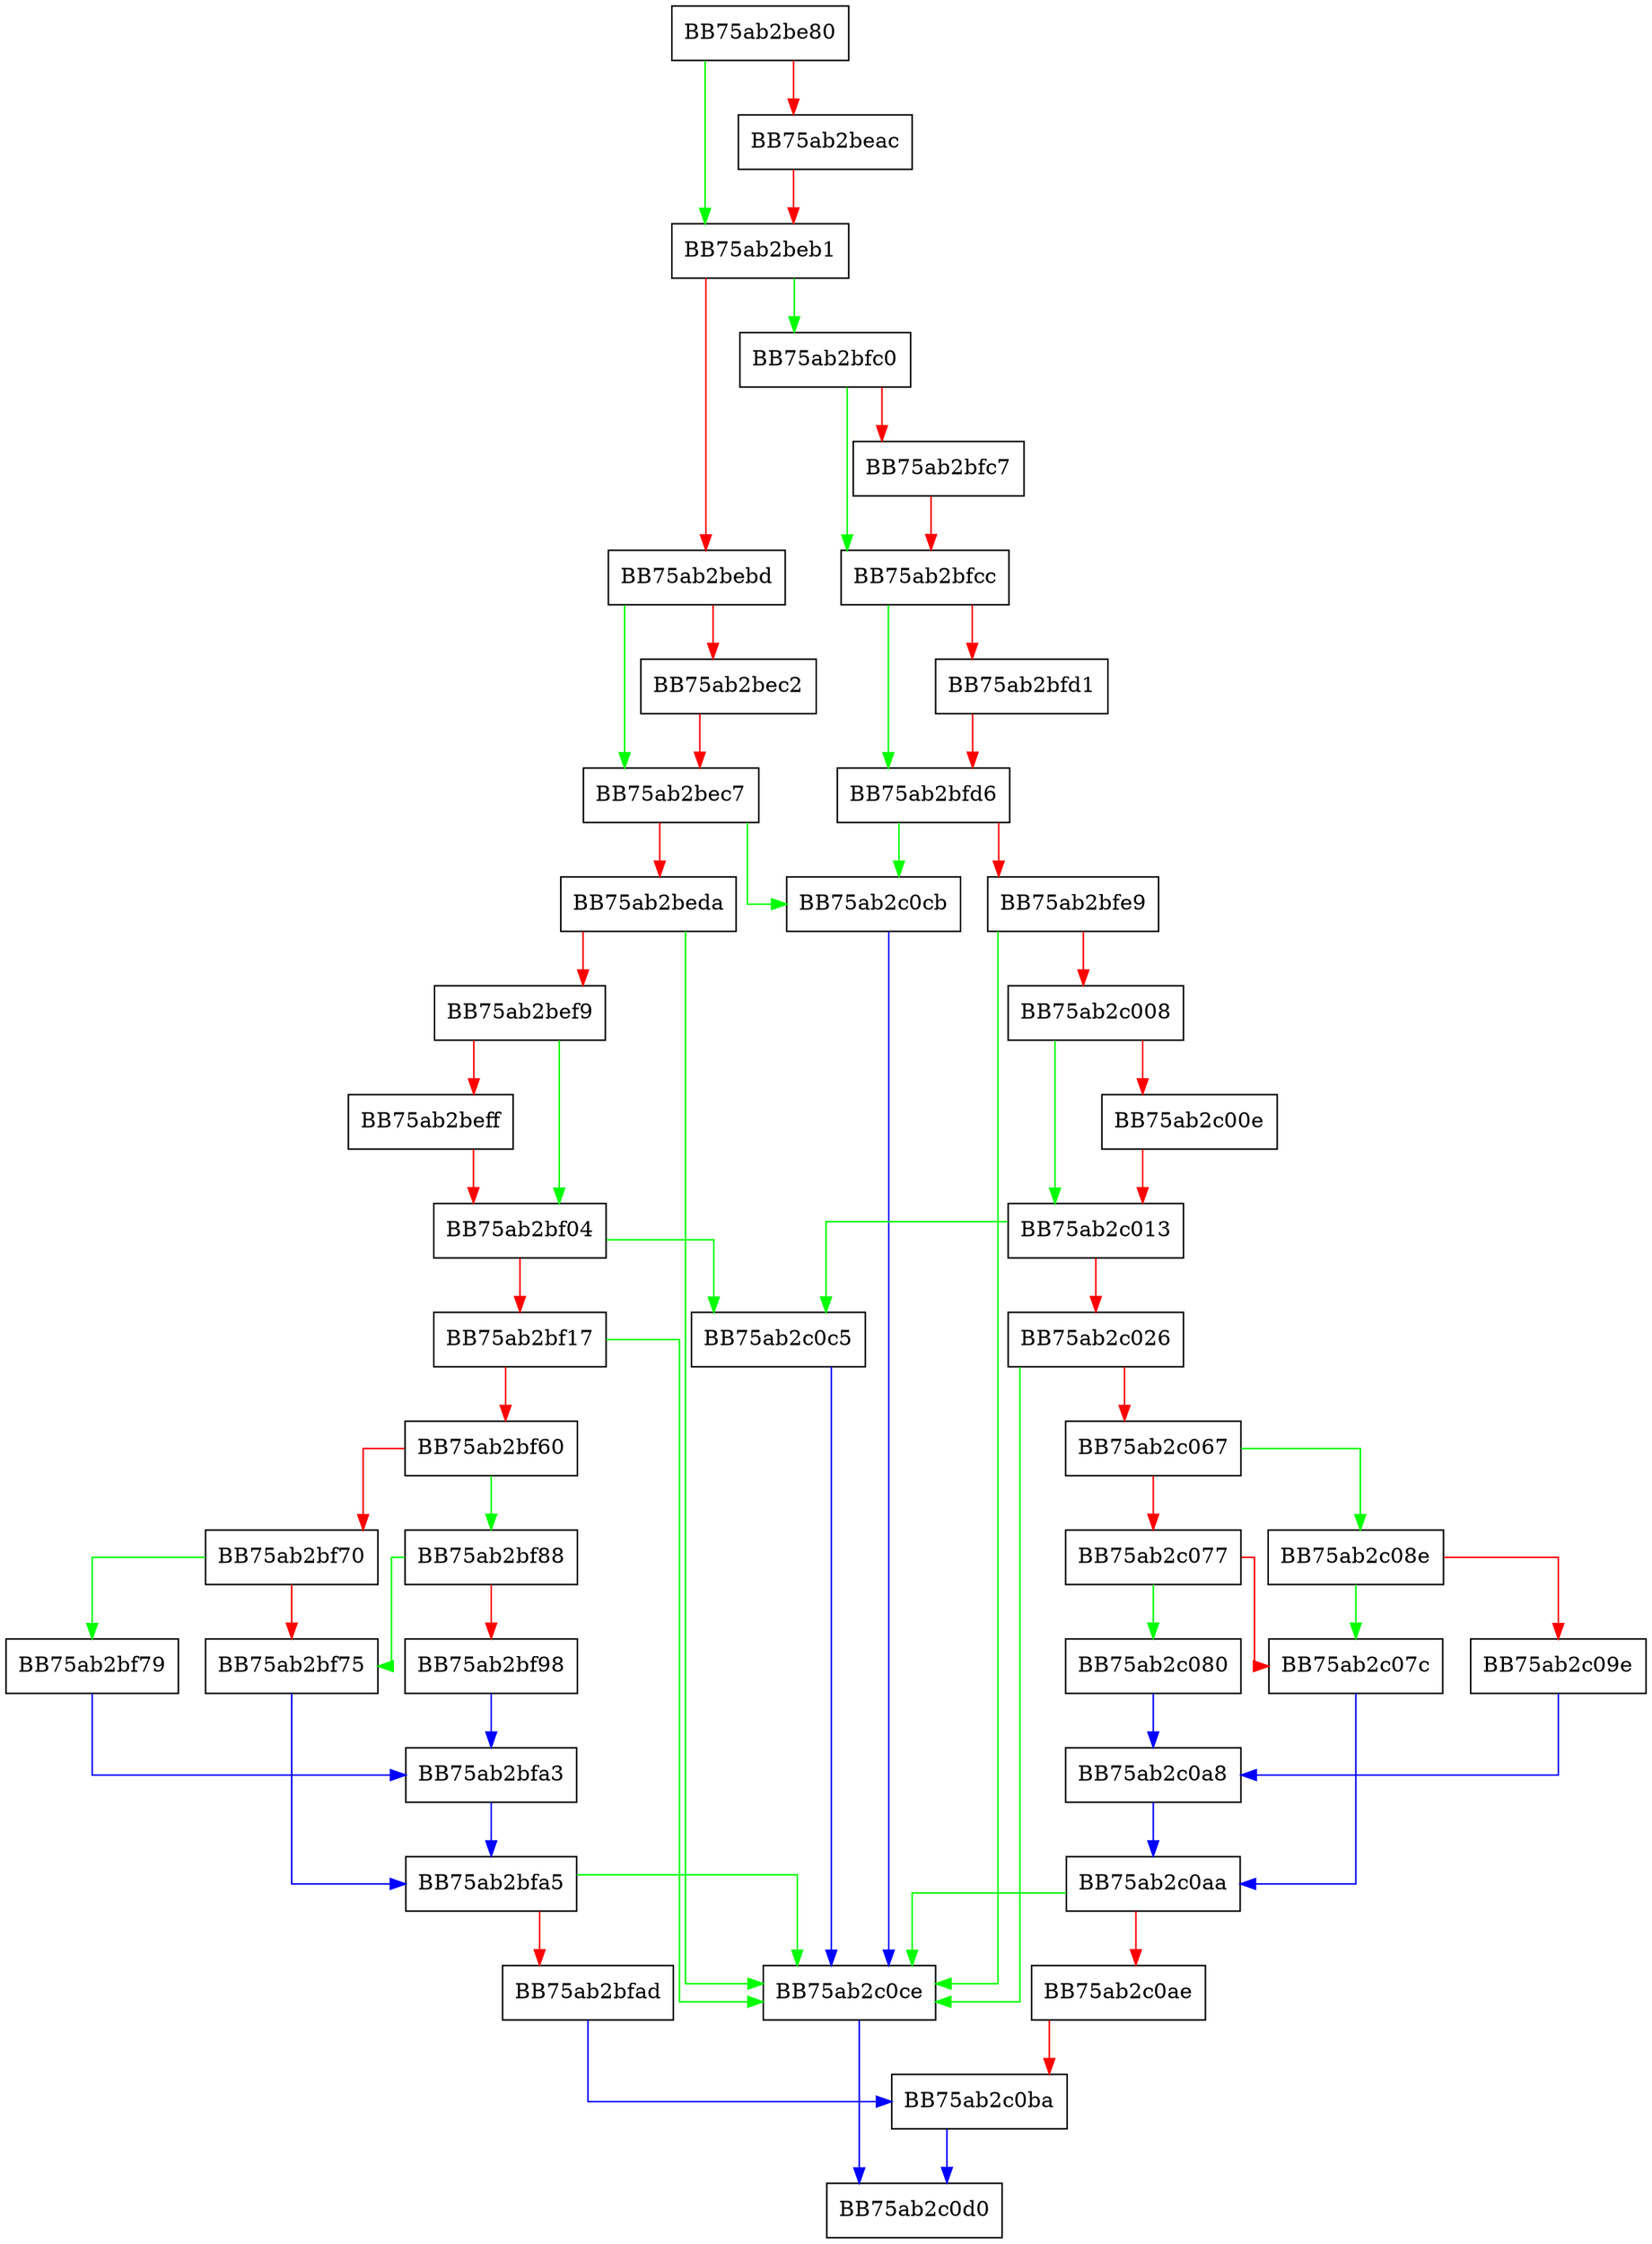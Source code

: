 digraph init {
  node [shape="box"];
  graph [splines=ortho];
  BB75ab2be80 -> BB75ab2beb1 [color="green"];
  BB75ab2be80 -> BB75ab2beac [color="red"];
  BB75ab2beac -> BB75ab2beb1 [color="red"];
  BB75ab2beb1 -> BB75ab2bfc0 [color="green"];
  BB75ab2beb1 -> BB75ab2bebd [color="red"];
  BB75ab2bebd -> BB75ab2bec7 [color="green"];
  BB75ab2bebd -> BB75ab2bec2 [color="red"];
  BB75ab2bec2 -> BB75ab2bec7 [color="red"];
  BB75ab2bec7 -> BB75ab2c0cb [color="green"];
  BB75ab2bec7 -> BB75ab2beda [color="red"];
  BB75ab2beda -> BB75ab2c0ce [color="green"];
  BB75ab2beda -> BB75ab2bef9 [color="red"];
  BB75ab2bef9 -> BB75ab2bf04 [color="green"];
  BB75ab2bef9 -> BB75ab2beff [color="red"];
  BB75ab2beff -> BB75ab2bf04 [color="red"];
  BB75ab2bf04 -> BB75ab2c0c5 [color="green"];
  BB75ab2bf04 -> BB75ab2bf17 [color="red"];
  BB75ab2bf17 -> BB75ab2c0ce [color="green"];
  BB75ab2bf17 -> BB75ab2bf60 [color="red"];
  BB75ab2bf60 -> BB75ab2bf88 [color="green"];
  BB75ab2bf60 -> BB75ab2bf70 [color="red"];
  BB75ab2bf70 -> BB75ab2bf79 [color="green"];
  BB75ab2bf70 -> BB75ab2bf75 [color="red"];
  BB75ab2bf75 -> BB75ab2bfa5 [color="blue"];
  BB75ab2bf79 -> BB75ab2bfa3 [color="blue"];
  BB75ab2bf88 -> BB75ab2bf75 [color="green"];
  BB75ab2bf88 -> BB75ab2bf98 [color="red"];
  BB75ab2bf98 -> BB75ab2bfa3 [color="blue"];
  BB75ab2bfa3 -> BB75ab2bfa5 [color="blue"];
  BB75ab2bfa5 -> BB75ab2c0ce [color="green"];
  BB75ab2bfa5 -> BB75ab2bfad [color="red"];
  BB75ab2bfad -> BB75ab2c0ba [color="blue"];
  BB75ab2bfc0 -> BB75ab2bfcc [color="green"];
  BB75ab2bfc0 -> BB75ab2bfc7 [color="red"];
  BB75ab2bfc7 -> BB75ab2bfcc [color="red"];
  BB75ab2bfcc -> BB75ab2bfd6 [color="green"];
  BB75ab2bfcc -> BB75ab2bfd1 [color="red"];
  BB75ab2bfd1 -> BB75ab2bfd6 [color="red"];
  BB75ab2bfd6 -> BB75ab2c0cb [color="green"];
  BB75ab2bfd6 -> BB75ab2bfe9 [color="red"];
  BB75ab2bfe9 -> BB75ab2c0ce [color="green"];
  BB75ab2bfe9 -> BB75ab2c008 [color="red"];
  BB75ab2c008 -> BB75ab2c013 [color="green"];
  BB75ab2c008 -> BB75ab2c00e [color="red"];
  BB75ab2c00e -> BB75ab2c013 [color="red"];
  BB75ab2c013 -> BB75ab2c0c5 [color="green"];
  BB75ab2c013 -> BB75ab2c026 [color="red"];
  BB75ab2c026 -> BB75ab2c0ce [color="green"];
  BB75ab2c026 -> BB75ab2c067 [color="red"];
  BB75ab2c067 -> BB75ab2c08e [color="green"];
  BB75ab2c067 -> BB75ab2c077 [color="red"];
  BB75ab2c077 -> BB75ab2c080 [color="green"];
  BB75ab2c077 -> BB75ab2c07c [color="red"];
  BB75ab2c07c -> BB75ab2c0aa [color="blue"];
  BB75ab2c080 -> BB75ab2c0a8 [color="blue"];
  BB75ab2c08e -> BB75ab2c07c [color="green"];
  BB75ab2c08e -> BB75ab2c09e [color="red"];
  BB75ab2c09e -> BB75ab2c0a8 [color="blue"];
  BB75ab2c0a8 -> BB75ab2c0aa [color="blue"];
  BB75ab2c0aa -> BB75ab2c0ce [color="green"];
  BB75ab2c0aa -> BB75ab2c0ae [color="red"];
  BB75ab2c0ae -> BB75ab2c0ba [color="red"];
  BB75ab2c0ba -> BB75ab2c0d0 [color="blue"];
  BB75ab2c0c5 -> BB75ab2c0ce [color="blue"];
  BB75ab2c0cb -> BB75ab2c0ce [color="blue"];
  BB75ab2c0ce -> BB75ab2c0d0 [color="blue"];
}